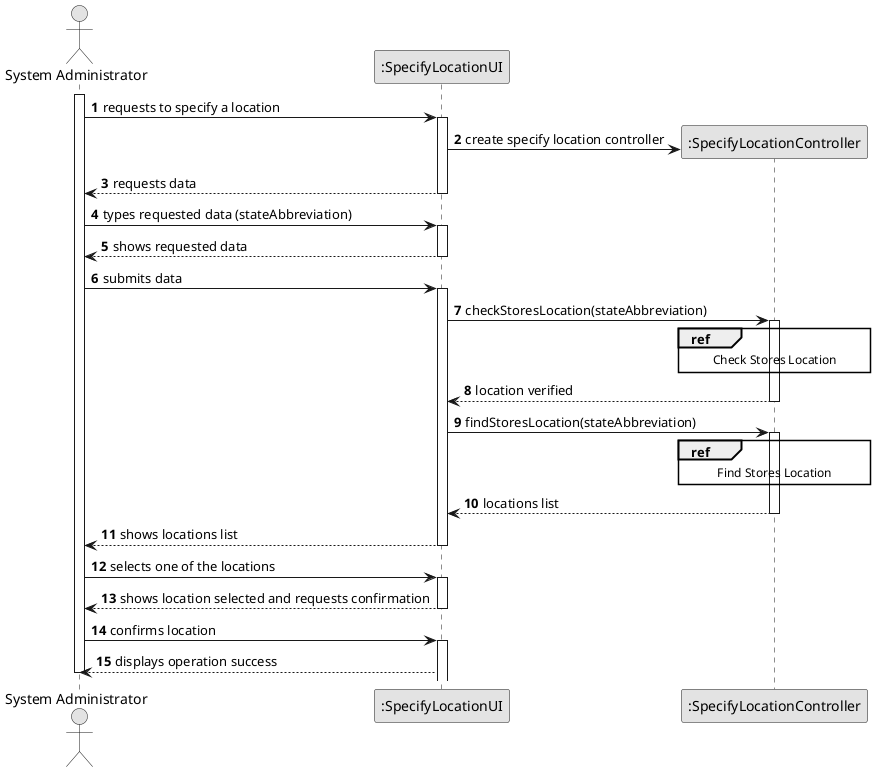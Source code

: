 @startuml
skinparam monochrome true
skinparam packageStyle rectangle
skinparam shadowing false

autonumber

actor "System Administrator" as ADM
participant ":SpecifyLocationUI" as UI
participant ":SpecifyLocationController" as CTRL

activate ADM

        ADM -> UI : requests to specify a location
    activate UI

        UI -> CTRL**: create specify location controller

        UI --> ADM : requests data
    deactivate UI

        ADM -> UI : types requested data (stateAbbreviation)
    activate UI

        UI --> ADM: shows requested data
    deactivate UI

        ADM -> UI: submits data
    activate UI

    UI -> CTRL: checkStoresLocation(stateAbbreviation)
            activate CTRL

                        ref over CTRL
                        Check Stores Location
                        end ref

                CTRL --> UI: location verified
            deactivate CTRL


            UI -> CTRL: findStoresLocation(stateAbbreviation)
        activate CTRL

                ref over CTRL
                Find Stores Location
                end ref

            CTRL --> UI: locations list
        deactivate CTRL

        UI --> ADM : shows locations list
    deactivate UI

        ADM -> UI : selects one of the locations
        activate UI

        UI --> ADM : shows location selected and requests confirmation
deactivate UI

        ADM -> UI : confirms location
    activate UI

        UI --> ADM : displays operation success
    deactivate ADM

deactivate ADM

@enduml